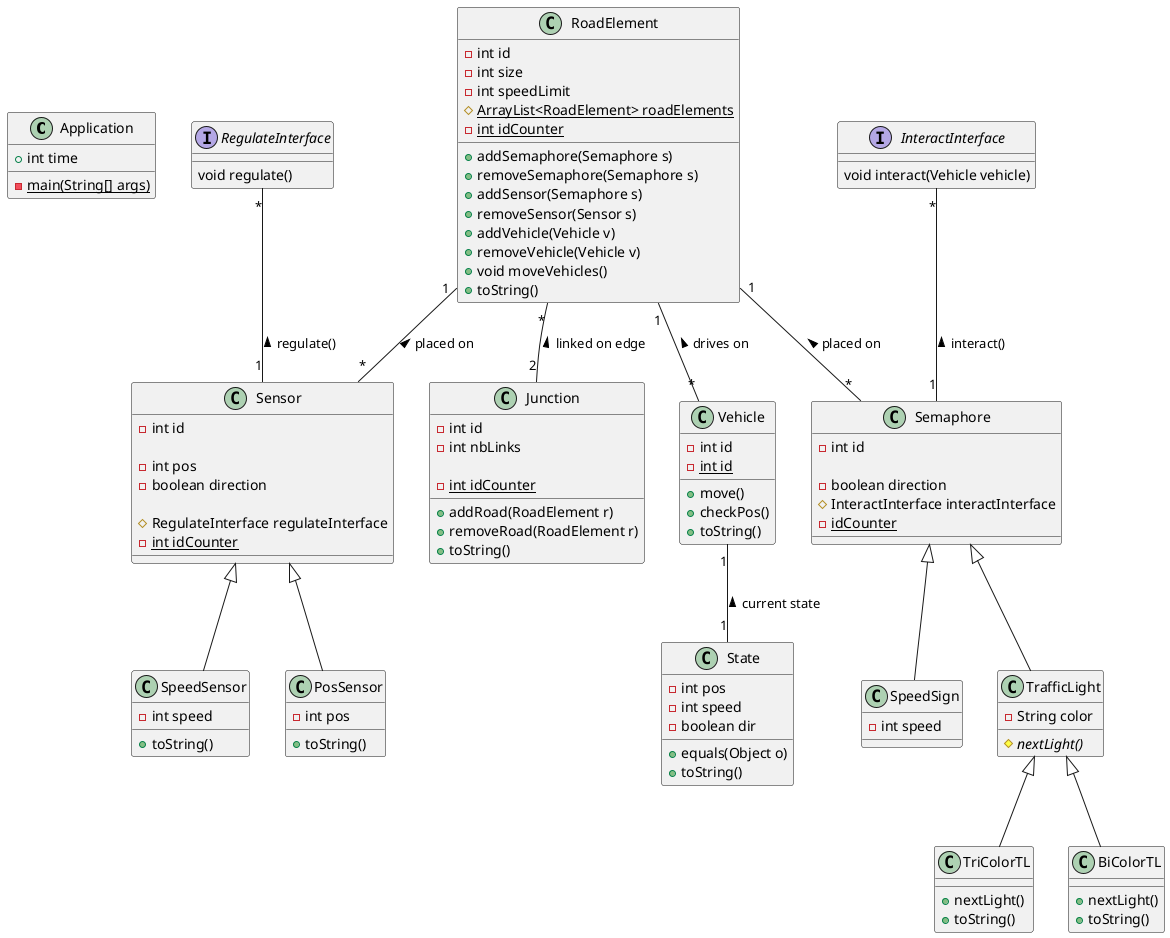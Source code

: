 @startuml




class Application {
    + int time
    - {static} main(String[] args)
}

class RoadElement {
    - int id
    - int size
    - int speedLimit
    # {static} ArrayList<RoadElement> roadElements
    - {static} int idCounter

    + addSemaphore(Semaphore s)
    + removeSemaphore(Semaphore s)
    + addSensor(Semaphore s)
    + removeSensor(Sensor s)
    + addVehicle(Vehicle v)
    + removeVehicle(Vehicle v)
    + void moveVehicles()
    + toString()
}

class Junction {
    - int id
    - int nbLinks

    - {static} int idCounter

    + addRoad(RoadElement r)
    + removeRoad(RoadElement r)
    + toString()
}

class Semaphore {
    - int id

    - boolean direction
    # InteractInterface interactInterface
    - {static} idCounter

}

class TrafficLight {
    - String color
    # {abstract} nextLight()
}

class TriColorTL {
    + nextLight()
    + toString()
}

class BiColorTL {
    + nextLight()
    + toString()
}

class SpeedSign {
    - int speed
}

class Sensor {
    - int id

    - int pos
    - boolean direction

    # RegulateInterface regulateInterface
    - {static} int idCounter
}

class SpeedSensor {
    - int speed
    + toString()
}

class PosSensor {
    - int pos
    + toString()
}

class Vehicle {
    - int id
    - {static} int id

    + move()
    + checkPos()
    + toString()
}
interface RegulateInterface {
    void regulate()
}

interface InteractInterface {
    void interact(Vehicle vehicle)
}
class State {
    - int pos
    - int speed
    - boolean dir

    + equals(Object o)
    +toString()
}


Semaphore <|-- TrafficLight
Semaphore <|-- SpeedSign
Sensor <|-- SpeedSensor
Sensor <|-- PosSensor
TrafficLight <|-- TriColorTL
TrafficLight <|-- BiColorTL

RoadElement "1"--"*" Sensor : placed on <
RoadElement "1" -- "*" Semaphore : placed on <
RoadElement "1" -- "*" Vehicle : drives on <
RoadElement "*"-- "2" Junction : linked on edge <
Vehicle "1" -- "1"State : current state <


InteractInterface "*" -- "1" Semaphore : interact() <

RegulateInterface "*" -- "1" Sensor : regulate() <






@enduml